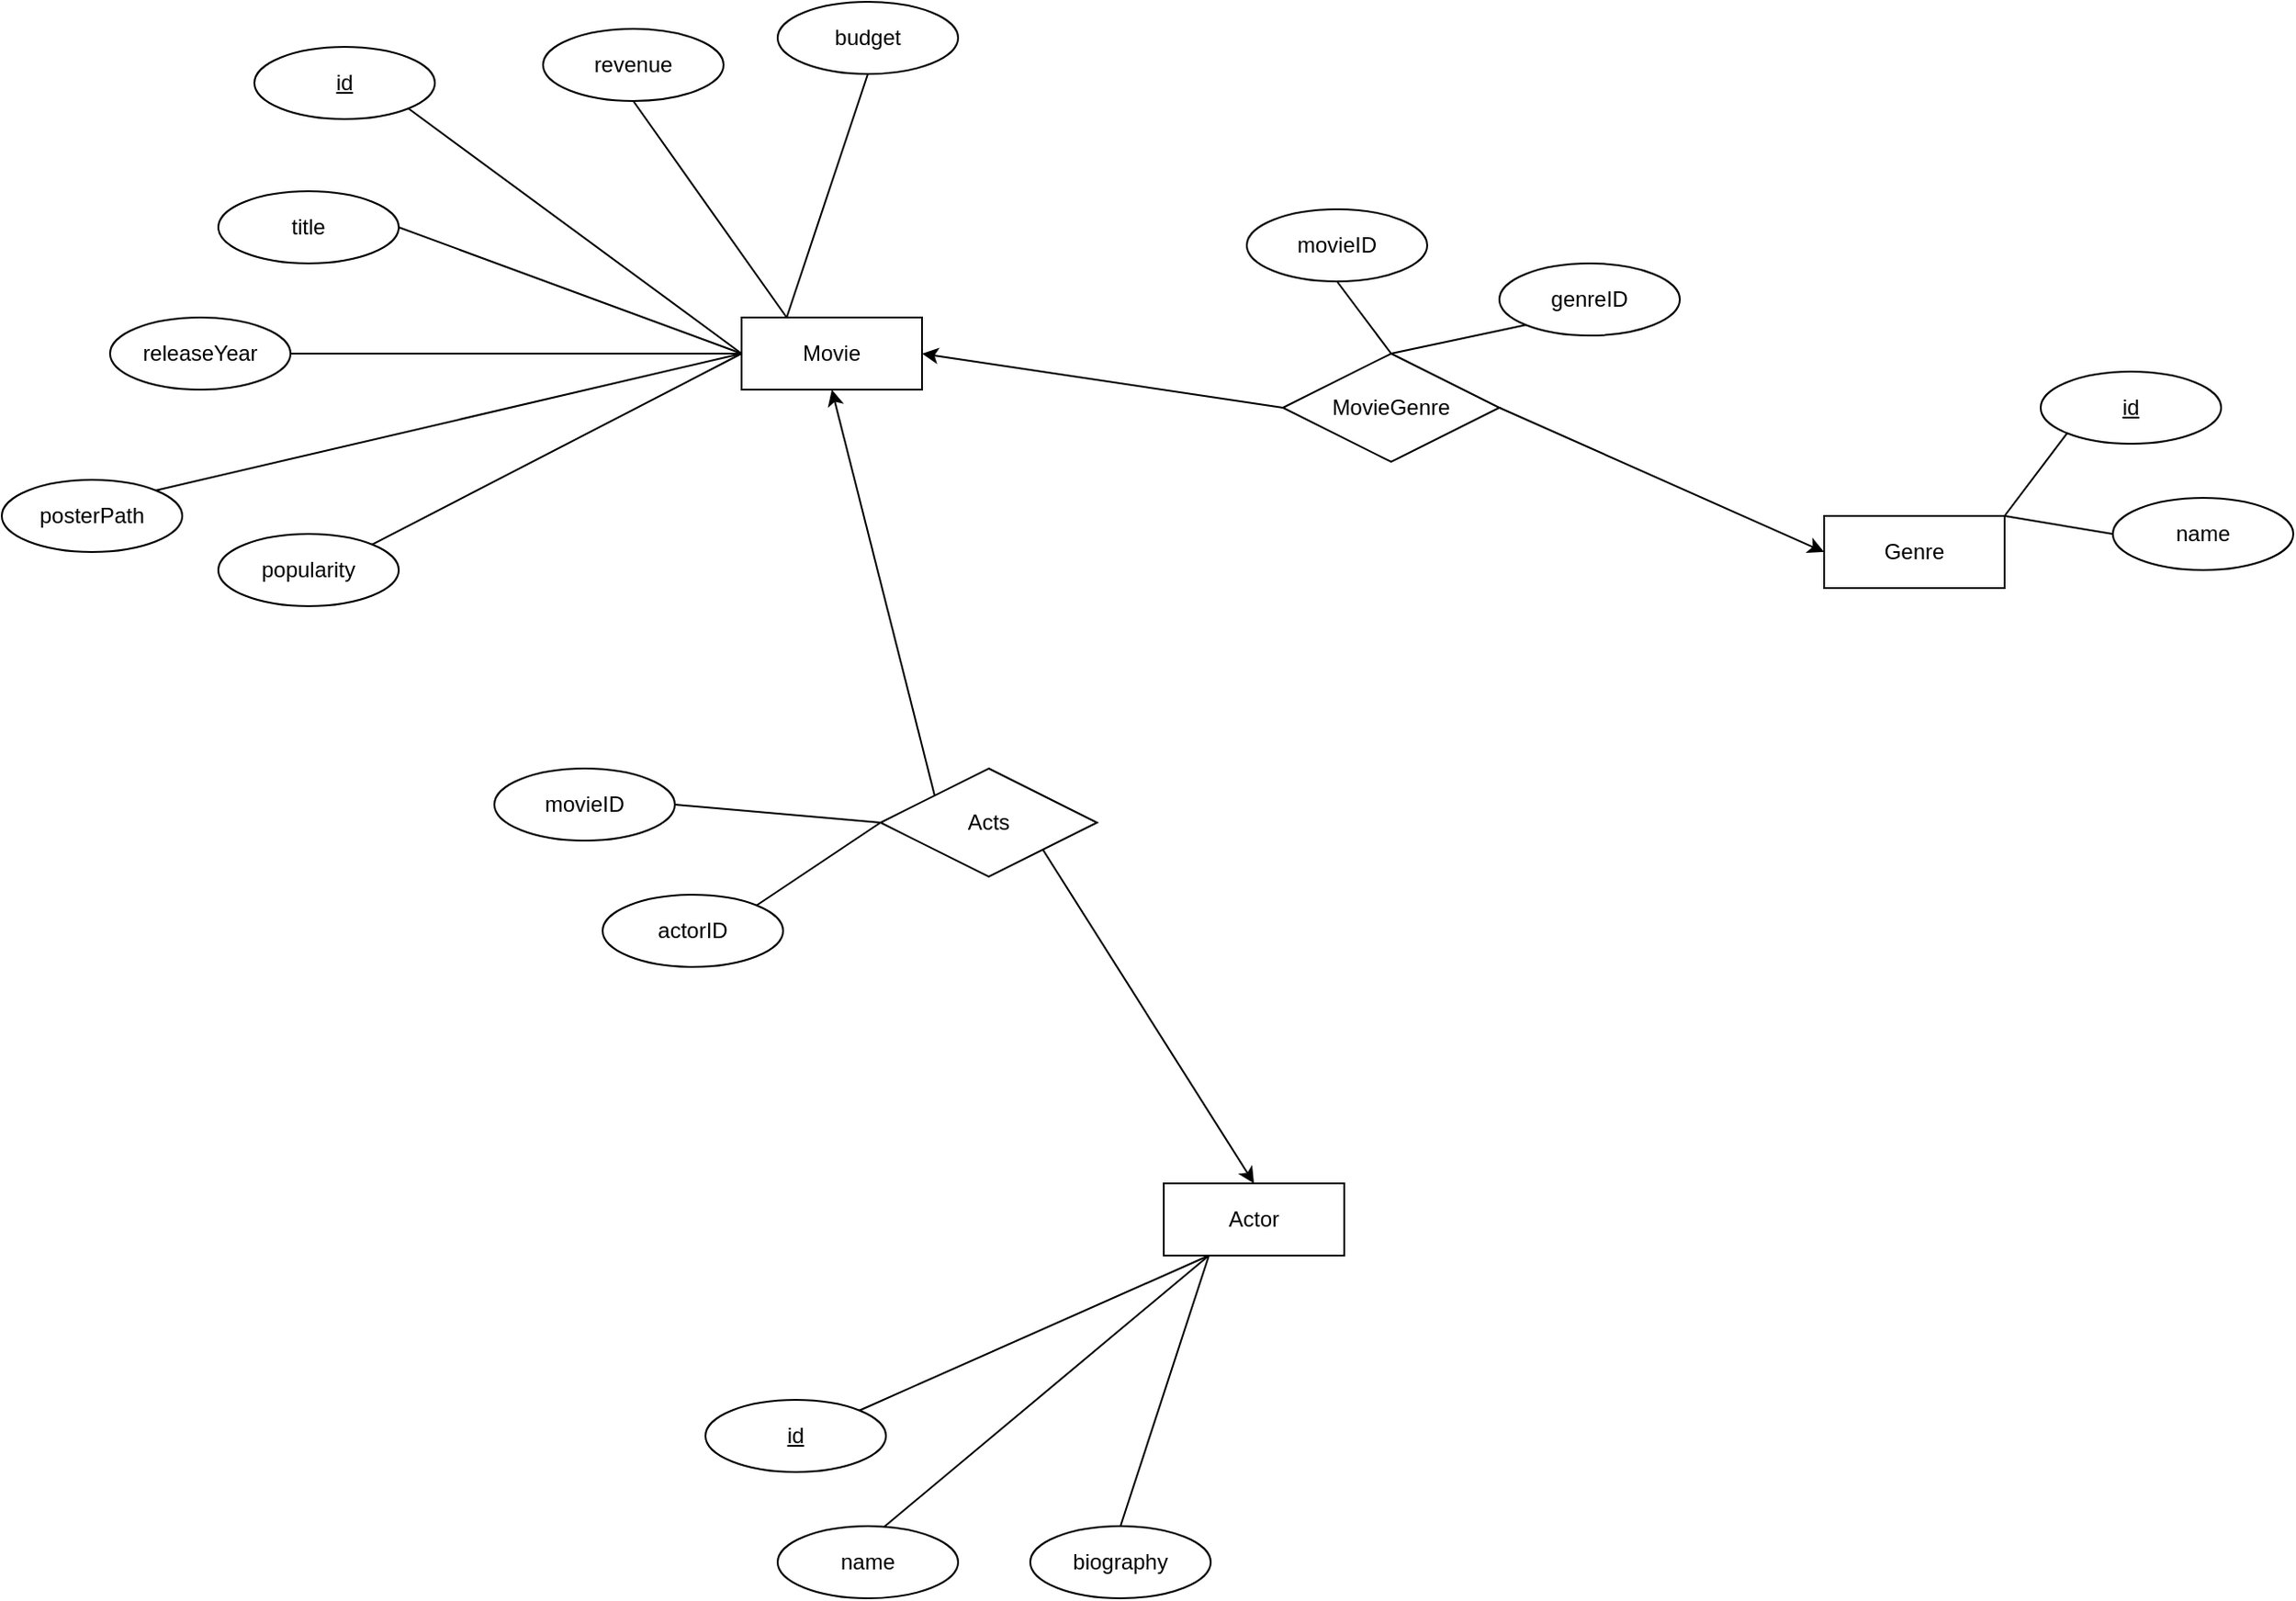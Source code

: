 <mxfile version="14.1.9" type="github">
  <diagram id="ulnagghV3gGsuWQL19kc" name="Page-1">
    <mxGraphModel dx="1944" dy="679" grid="1" gridSize="10" guides="1" tooltips="1" connect="1" arrows="1" fold="1" page="1" pageScale="1" pageWidth="827" pageHeight="1169" math="0" shadow="0">
      <root>
        <mxCell id="0" />
        <mxCell id="1" parent="0" />
        <mxCell id="jMipjM0aasokla6oDT_b-1" value="Movie" style="whiteSpace=wrap;html=1;align=center;" parent="1" vertex="1">
          <mxGeometry x="210" y="720" width="100" height="40" as="geometry" />
        </mxCell>
        <mxCell id="jMipjM0aasokla6oDT_b-2" value="id" style="ellipse;whiteSpace=wrap;html=1;align=center;fontStyle=4;" parent="1" vertex="1">
          <mxGeometry x="-60" y="570" width="100" height="40" as="geometry" />
        </mxCell>
        <mxCell id="jMipjM0aasokla6oDT_b-4" value="title" style="ellipse;whiteSpace=wrap;html=1;align=center;" parent="1" vertex="1">
          <mxGeometry x="-80" y="650" width="100" height="40" as="geometry" />
        </mxCell>
        <mxCell id="jMipjM0aasokla6oDT_b-5" value="" style="endArrow=none;html=1;rounded=0;exitX=1;exitY=1;exitDx=0;exitDy=0;entryX=0;entryY=0.5;entryDx=0;entryDy=0;" parent="1" source="jMipjM0aasokla6oDT_b-2" target="jMipjM0aasokla6oDT_b-1" edge="1">
          <mxGeometry relative="1" as="geometry">
            <mxPoint x="268" y="650" as="sourcePoint" />
            <mxPoint x="428" y="650" as="targetPoint" />
          </mxGeometry>
        </mxCell>
        <mxCell id="jMipjM0aasokla6oDT_b-6" value="" style="endArrow=none;html=1;rounded=0;exitX=1;exitY=0.5;exitDx=0;exitDy=0;entryX=0;entryY=0.5;entryDx=0;entryDy=0;" parent="1" source="jMipjM0aasokla6oDT_b-4" target="jMipjM0aasokla6oDT_b-1" edge="1">
          <mxGeometry relative="1" as="geometry">
            <mxPoint x="350" y="750" as="sourcePoint" />
            <mxPoint x="510" y="750" as="targetPoint" />
          </mxGeometry>
        </mxCell>
        <mxCell id="mvauatMqzNM6QbM77JNB-3" value="Genre" style="whiteSpace=wrap;html=1;align=center;" vertex="1" parent="1">
          <mxGeometry x="810" y="830" width="100" height="40" as="geometry" />
        </mxCell>
        <mxCell id="mvauatMqzNM6QbM77JNB-4" value="id" style="ellipse;whiteSpace=wrap;html=1;align=center;fontStyle=4;" vertex="1" parent="1">
          <mxGeometry x="930" y="750" width="100" height="40" as="geometry" />
        </mxCell>
        <mxCell id="mvauatMqzNM6QbM77JNB-5" value="name" style="ellipse;whiteSpace=wrap;html=1;align=center;" vertex="1" parent="1">
          <mxGeometry x="970" y="820" width="100" height="40" as="geometry" />
        </mxCell>
        <mxCell id="mvauatMqzNM6QbM77JNB-7" value="MovieGenre" style="shape=rhombus;perimeter=rhombusPerimeter;whiteSpace=wrap;html=1;align=center;" vertex="1" parent="1">
          <mxGeometry x="510" y="740" width="120" height="60" as="geometry" />
        </mxCell>
        <mxCell id="mvauatMqzNM6QbM77JNB-8" value="" style="endArrow=classic;html=1;exitX=0;exitY=0.5;exitDx=0;exitDy=0;entryX=1;entryY=0.5;entryDx=0;entryDy=0;" edge="1" parent="1" source="mvauatMqzNM6QbM77JNB-7" target="jMipjM0aasokla6oDT_b-1">
          <mxGeometry width="50" height="50" relative="1" as="geometry">
            <mxPoint x="510" y="910" as="sourcePoint" />
            <mxPoint x="560" y="860" as="targetPoint" />
          </mxGeometry>
        </mxCell>
        <mxCell id="mvauatMqzNM6QbM77JNB-9" value="" style="endArrow=classic;html=1;exitX=1;exitY=0.5;exitDx=0;exitDy=0;entryX=0;entryY=0.5;entryDx=0;entryDy=0;" edge="1" parent="1" source="mvauatMqzNM6QbM77JNB-7" target="mvauatMqzNM6QbM77JNB-3">
          <mxGeometry width="50" height="50" relative="1" as="geometry">
            <mxPoint x="510" y="910" as="sourcePoint" />
            <mxPoint x="560" y="860" as="targetPoint" />
          </mxGeometry>
        </mxCell>
        <mxCell id="mvauatMqzNM6QbM77JNB-10" value="" style="endArrow=none;html=1;rounded=0;entryX=0;entryY=1;entryDx=0;entryDy=0;exitX=1;exitY=0;exitDx=0;exitDy=0;" edge="1" parent="1" source="mvauatMqzNM6QbM77JNB-3" target="mvauatMqzNM6QbM77JNB-4">
          <mxGeometry relative="1" as="geometry">
            <mxPoint x="670" y="880" as="sourcePoint" />
            <mxPoint x="830" y="880" as="targetPoint" />
          </mxGeometry>
        </mxCell>
        <mxCell id="mvauatMqzNM6QbM77JNB-11" value="" style="endArrow=none;html=1;rounded=0;exitX=1;exitY=0;exitDx=0;exitDy=0;entryX=0;entryY=0.5;entryDx=0;entryDy=0;" edge="1" parent="1" source="mvauatMqzNM6QbM77JNB-3" target="mvauatMqzNM6QbM77JNB-5">
          <mxGeometry relative="1" as="geometry">
            <mxPoint x="670" y="880" as="sourcePoint" />
            <mxPoint x="830" y="880" as="targetPoint" />
          </mxGeometry>
        </mxCell>
        <mxCell id="mvauatMqzNM6QbM77JNB-15" value="movieID" style="ellipse;whiteSpace=wrap;html=1;align=center;" vertex="1" parent="1">
          <mxGeometry x="490" y="660" width="100" height="40" as="geometry" />
        </mxCell>
        <mxCell id="mvauatMqzNM6QbM77JNB-16" value="genreID" style="ellipse;whiteSpace=wrap;html=1;align=center;" vertex="1" parent="1">
          <mxGeometry x="630" y="690" width="100" height="40" as="geometry" />
        </mxCell>
        <mxCell id="mvauatMqzNM6QbM77JNB-17" value="" style="endArrow=none;html=1;rounded=0;exitX=0.5;exitY=1;exitDx=0;exitDy=0;entryX=0.5;entryY=0;entryDx=0;entryDy=0;" edge="1" parent="1" source="mvauatMqzNM6QbM77JNB-15" target="mvauatMqzNM6QbM77JNB-7">
          <mxGeometry relative="1" as="geometry">
            <mxPoint x="530" y="810" as="sourcePoint" />
            <mxPoint x="690" y="810" as="targetPoint" />
          </mxGeometry>
        </mxCell>
        <mxCell id="mvauatMqzNM6QbM77JNB-18" value="" style="endArrow=none;html=1;rounded=0;entryX=0;entryY=1;entryDx=0;entryDy=0;exitX=0.5;exitY=0;exitDx=0;exitDy=0;" edge="1" parent="1" source="mvauatMqzNM6QbM77JNB-7" target="mvauatMqzNM6QbM77JNB-16">
          <mxGeometry relative="1" as="geometry">
            <mxPoint x="530" y="810" as="sourcePoint" />
            <mxPoint x="690" y="810" as="targetPoint" />
          </mxGeometry>
        </mxCell>
        <mxCell id="mvauatMqzNM6QbM77JNB-19" value="Actor" style="whiteSpace=wrap;html=1;align=center;" vertex="1" parent="1">
          <mxGeometry x="444" y="1200" width="100" height="40" as="geometry" />
        </mxCell>
        <mxCell id="mvauatMqzNM6QbM77JNB-20" value="id" style="ellipse;whiteSpace=wrap;html=1;align=center;fontStyle=4;" vertex="1" parent="1">
          <mxGeometry x="190" y="1320" width="100" height="40" as="geometry" />
        </mxCell>
        <mxCell id="mvauatMqzNM6QbM77JNB-21" value="name" style="ellipse;whiteSpace=wrap;html=1;align=center;" vertex="1" parent="1">
          <mxGeometry x="230" y="1390" width="100" height="40" as="geometry" />
        </mxCell>
        <mxCell id="mvauatMqzNM6QbM77JNB-22" value="" style="endArrow=none;html=1;rounded=0;exitX=1;exitY=0;exitDx=0;exitDy=0;entryX=0.25;entryY=1;entryDx=0;entryDy=0;" edge="1" parent="1" source="mvauatMqzNM6QbM77JNB-20" target="mvauatMqzNM6QbM77JNB-19">
          <mxGeometry relative="1" as="geometry">
            <mxPoint x="454" y="1240" as="sourcePoint" />
            <mxPoint x="614" y="1240" as="targetPoint" />
          </mxGeometry>
        </mxCell>
        <mxCell id="mvauatMqzNM6QbM77JNB-23" value="" style="endArrow=none;html=1;rounded=0;exitX=0.592;exitY=0.006;exitDx=0;exitDy=0;exitPerimeter=0;entryX=0.25;entryY=1;entryDx=0;entryDy=0;" edge="1" parent="1" source="mvauatMqzNM6QbM77JNB-21" target="mvauatMqzNM6QbM77JNB-19">
          <mxGeometry relative="1" as="geometry">
            <mxPoint x="454" y="1240" as="sourcePoint" />
            <mxPoint x="614" y="1240" as="targetPoint" />
          </mxGeometry>
        </mxCell>
        <mxCell id="mvauatMqzNM6QbM77JNB-24" value="Acts" style="shape=rhombus;perimeter=rhombusPerimeter;whiteSpace=wrap;html=1;align=center;" vertex="1" parent="1">
          <mxGeometry x="287" y="970" width="120" height="60" as="geometry" />
        </mxCell>
        <mxCell id="mvauatMqzNM6QbM77JNB-25" value="" style="endArrow=classic;html=1;exitX=0;exitY=0;exitDx=0;exitDy=0;entryX=0.5;entryY=1;entryDx=0;entryDy=0;" edge="1" parent="1" source="mvauatMqzNM6QbM77JNB-24" target="jMipjM0aasokla6oDT_b-1">
          <mxGeometry width="50" height="50" relative="1" as="geometry">
            <mxPoint x="290" y="1080" as="sourcePoint" />
            <mxPoint x="340" y="1030" as="targetPoint" />
          </mxGeometry>
        </mxCell>
        <mxCell id="mvauatMqzNM6QbM77JNB-26" value="" style="endArrow=classic;html=1;exitX=1;exitY=1;exitDx=0;exitDy=0;entryX=0.5;entryY=0;entryDx=0;entryDy=0;" edge="1" parent="1" source="mvauatMqzNM6QbM77JNB-24" target="mvauatMqzNM6QbM77JNB-19">
          <mxGeometry width="50" height="50" relative="1" as="geometry">
            <mxPoint x="310" y="1140" as="sourcePoint" />
            <mxPoint x="360" y="1090" as="targetPoint" />
          </mxGeometry>
        </mxCell>
        <mxCell id="mvauatMqzNM6QbM77JNB-27" value="movieID" style="ellipse;whiteSpace=wrap;html=1;align=center;" vertex="1" parent="1">
          <mxGeometry x="73" y="970" width="100" height="40" as="geometry" />
        </mxCell>
        <mxCell id="mvauatMqzNM6QbM77JNB-28" value="actorID" style="ellipse;whiteSpace=wrap;html=1;align=center;" vertex="1" parent="1">
          <mxGeometry x="133" y="1040" width="100" height="40" as="geometry" />
        </mxCell>
        <mxCell id="mvauatMqzNM6QbM77JNB-30" value="" style="endArrow=none;html=1;rounded=0;exitX=1;exitY=0.5;exitDx=0;exitDy=0;entryX=0;entryY=0.5;entryDx=0;entryDy=0;" edge="1" parent="1" source="mvauatMqzNM6QbM77JNB-27" target="mvauatMqzNM6QbM77JNB-24">
          <mxGeometry relative="1" as="geometry">
            <mxPoint x="233" y="1050" as="sourcePoint" />
            <mxPoint x="393" y="1050" as="targetPoint" />
          </mxGeometry>
        </mxCell>
        <mxCell id="mvauatMqzNM6QbM77JNB-31" value="" style="endArrow=none;html=1;rounded=0;exitX=1;exitY=0;exitDx=0;exitDy=0;entryX=0;entryY=0.5;entryDx=0;entryDy=0;" edge="1" parent="1" source="mvauatMqzNM6QbM77JNB-28" target="mvauatMqzNM6QbM77JNB-24">
          <mxGeometry relative="1" as="geometry">
            <mxPoint x="233" y="1050" as="sourcePoint" />
            <mxPoint x="393" y="1050" as="targetPoint" />
          </mxGeometry>
        </mxCell>
        <mxCell id="mvauatMqzNM6QbM77JNB-33" value="revenue" style="ellipse;whiteSpace=wrap;html=1;align=center;" vertex="1" parent="1">
          <mxGeometry x="100" y="560" width="100" height="40" as="geometry" />
        </mxCell>
        <mxCell id="mvauatMqzNM6QbM77JNB-34" value="budget" style="ellipse;whiteSpace=wrap;html=1;align=center;" vertex="1" parent="1">
          <mxGeometry x="230" y="545" width="100" height="40" as="geometry" />
        </mxCell>
        <mxCell id="mvauatMqzNM6QbM77JNB-35" value="" style="endArrow=none;html=1;rounded=0;exitX=0.5;exitY=1;exitDx=0;exitDy=0;entryX=0.25;entryY=0;entryDx=0;entryDy=0;" edge="1" parent="1" source="mvauatMqzNM6QbM77JNB-33" target="jMipjM0aasokla6oDT_b-1">
          <mxGeometry relative="1" as="geometry">
            <mxPoint x="400" y="860" as="sourcePoint" />
            <mxPoint x="560" y="860" as="targetPoint" />
          </mxGeometry>
        </mxCell>
        <mxCell id="mvauatMqzNM6QbM77JNB-36" value="" style="endArrow=none;html=1;rounded=0;exitX=0.5;exitY=1;exitDx=0;exitDy=0;entryX=0.25;entryY=0;entryDx=0;entryDy=0;" edge="1" parent="1" source="mvauatMqzNM6QbM77JNB-34" target="jMipjM0aasokla6oDT_b-1">
          <mxGeometry relative="1" as="geometry">
            <mxPoint x="400" y="860" as="sourcePoint" />
            <mxPoint x="560" y="860" as="targetPoint" />
          </mxGeometry>
        </mxCell>
        <mxCell id="mvauatMqzNM6QbM77JNB-38" value="releaseYear" style="ellipse;whiteSpace=wrap;html=1;align=center;" vertex="1" parent="1">
          <mxGeometry x="-140" y="720" width="100" height="40" as="geometry" />
        </mxCell>
        <mxCell id="mvauatMqzNM6QbM77JNB-39" value="" style="endArrow=none;html=1;rounded=0;exitX=1;exitY=0.5;exitDx=0;exitDy=0;entryX=0;entryY=0.5;entryDx=0;entryDy=0;" edge="1" parent="1" source="mvauatMqzNM6QbM77JNB-38" target="jMipjM0aasokla6oDT_b-1">
          <mxGeometry relative="1" as="geometry">
            <mxPoint x="400" y="860" as="sourcePoint" />
            <mxPoint x="560" y="860" as="targetPoint" />
          </mxGeometry>
        </mxCell>
        <mxCell id="mvauatMqzNM6QbM77JNB-40" value="posterPath" style="ellipse;whiteSpace=wrap;html=1;align=center;" vertex="1" parent="1">
          <mxGeometry x="-200" y="810" width="100" height="40" as="geometry" />
        </mxCell>
        <mxCell id="mvauatMqzNM6QbM77JNB-41" value="" style="endArrow=none;html=1;rounded=0;exitX=1;exitY=0;exitDx=0;exitDy=0;entryX=0;entryY=0.5;entryDx=0;entryDy=0;" edge="1" parent="1" source="mvauatMqzNM6QbM77JNB-40" target="jMipjM0aasokla6oDT_b-1">
          <mxGeometry relative="1" as="geometry">
            <mxPoint x="240" y="870" as="sourcePoint" />
            <mxPoint x="400" y="870" as="targetPoint" />
          </mxGeometry>
        </mxCell>
        <mxCell id="mvauatMqzNM6QbM77JNB-42" value="biography" style="ellipse;whiteSpace=wrap;html=1;align=center;" vertex="1" parent="1">
          <mxGeometry x="370" y="1390" width="100" height="40" as="geometry" />
        </mxCell>
        <mxCell id="mvauatMqzNM6QbM77JNB-43" value="popularity" style="ellipse;whiteSpace=wrap;html=1;align=center;" vertex="1" parent="1">
          <mxGeometry x="-80" y="840" width="100" height="40" as="geometry" />
        </mxCell>
        <mxCell id="mvauatMqzNM6QbM77JNB-44" value="" style="endArrow=none;html=1;rounded=0;exitX=1;exitY=0;exitDx=0;exitDy=0;entryX=0;entryY=0.5;entryDx=0;entryDy=0;" edge="1" parent="1" source="mvauatMqzNM6QbM77JNB-43" target="jMipjM0aasokla6oDT_b-1">
          <mxGeometry relative="1" as="geometry">
            <mxPoint x="240" y="870" as="sourcePoint" />
            <mxPoint x="400" y="870" as="targetPoint" />
          </mxGeometry>
        </mxCell>
        <mxCell id="mvauatMqzNM6QbM77JNB-45" value="" style="endArrow=none;html=1;rounded=0;exitX=0.5;exitY=0;exitDx=0;exitDy=0;entryX=0.25;entryY=1;entryDx=0;entryDy=0;" edge="1" parent="1" source="mvauatMqzNM6QbM77JNB-42" target="mvauatMqzNM6QbM77JNB-19">
          <mxGeometry relative="1" as="geometry">
            <mxPoint x="290" y="1190" as="sourcePoint" />
            <mxPoint x="450" y="1190" as="targetPoint" />
          </mxGeometry>
        </mxCell>
      </root>
    </mxGraphModel>
  </diagram>
</mxfile>
